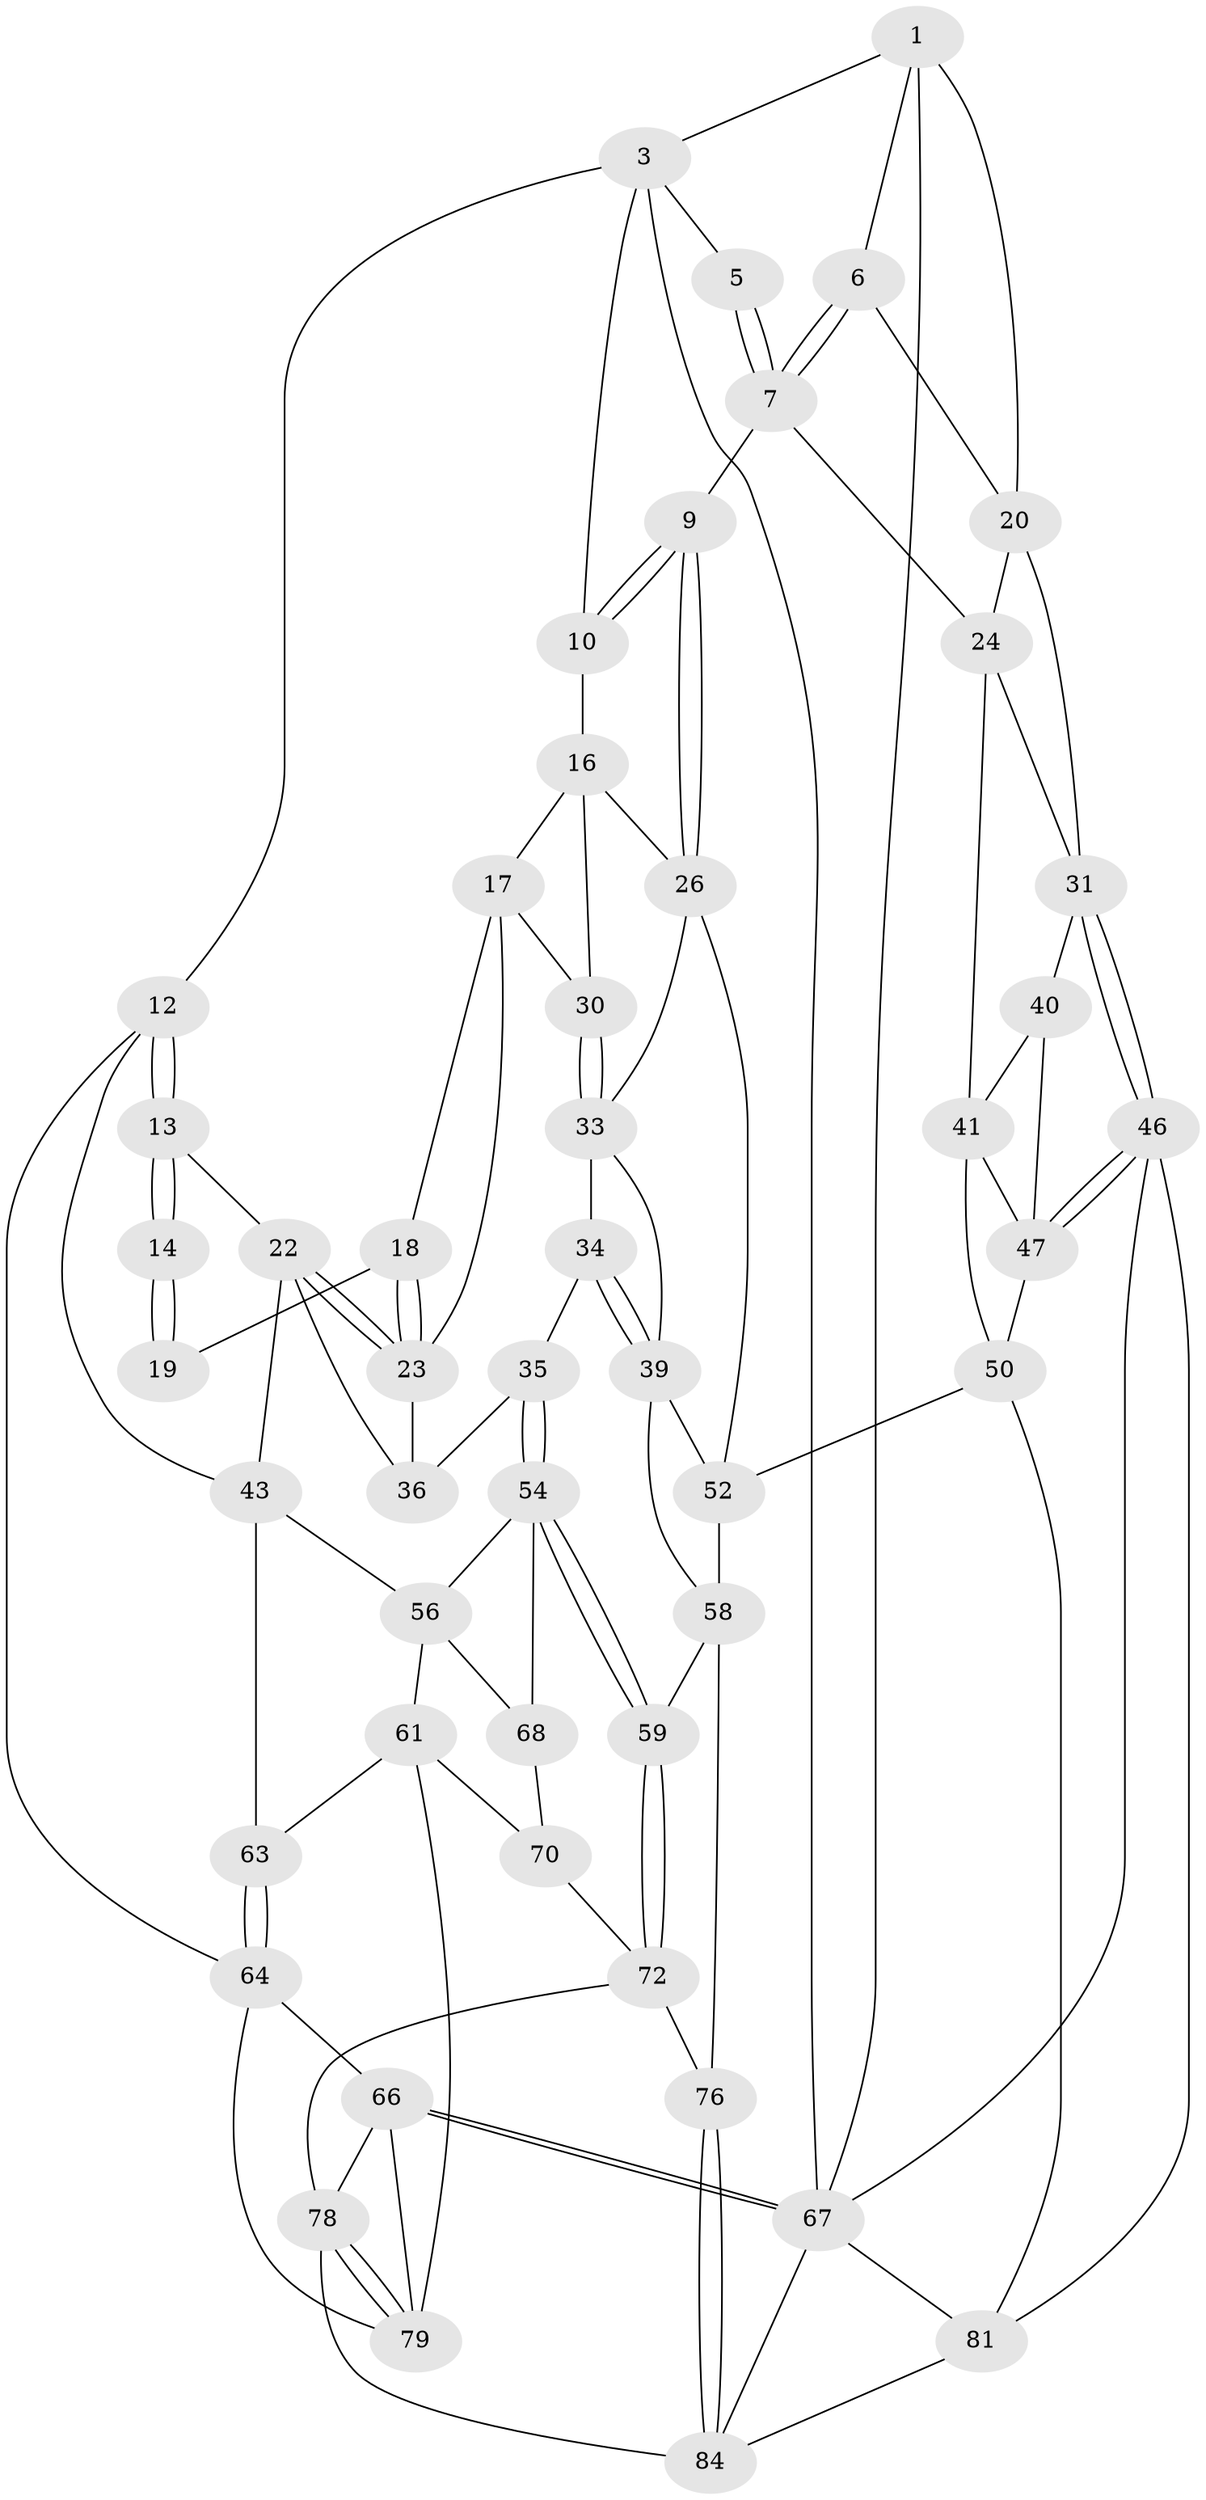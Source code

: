 // Generated by graph-tools (version 1.1) at 2025/52/02/27/25 19:52:40]
// undirected, 50 vertices, 111 edges
graph export_dot {
graph [start="1"]
  node [color=gray90,style=filled];
  1 [pos="+1+0",super="+2"];
  3 [pos="+0+0",super="+4"];
  5 [pos="+0.8507053358537713+0"];
  6 [pos="+0.8702771230127118+0.20084485148611034"];
  7 [pos="+0.7477095344045422+0.2325380530964824",super="+8"];
  9 [pos="+0.664457395961564+0.30567160139914484"];
  10 [pos="+0.5542888829349035+0.1884338565499354",super="+11"];
  12 [pos="+0+0.08829145391386745",super="+45"];
  13 [pos="+0+0.15388815976292158"];
  14 [pos="+0+0.15008659172654804",super="+15"];
  16 [pos="+0.40995550096997285+0.28801677328345854",super="+27"];
  17 [pos="+0.3453473822782806+0.27744963312806886",super="+28"];
  18 [pos="+0.32419416746629043+0.23588876185956778"];
  19 [pos="+0.33273259537611827+0.19756787606907003"];
  20 [pos="+1+0.15632240818060347",super="+21"];
  22 [pos="+0+0.1591192824868033",super="+42"];
  23 [pos="+0.1473034610278946+0.2677441132203939",super="+29"];
  24 [pos="+0.901196205440714+0.32182147863214494",super="+25"];
  26 [pos="+0.5968856579776445+0.388942030448441",super="+37"];
  30 [pos="+0.39291536747761635+0.39205778596351765"];
  31 [pos="+1+0.41291761367237917",super="+32"];
  33 [pos="+0.39267215683129925+0.39383262401932034",super="+38"];
  34 [pos="+0.3345031283233965+0.4092234350128138"];
  35 [pos="+0.2569457162878574+0.41055410711361845"];
  36 [pos="+0.2545457842400615+0.40718264541846244"];
  39 [pos="+0.3913162303197853+0.4909348935978524",super="+57"];
  40 [pos="+0.8985082696285583+0.4444591394740658"];
  41 [pos="+0.7715945988049212+0.39032948350724084",super="+49"];
  43 [pos="+0.12831170120586488+0.4646867307878019",super="+44"];
  46 [pos="+1+0.6176000044791384",super="+74"];
  47 [pos="+0.988612869796702+0.5829516939988806",super="+48"];
  50 [pos="+0.7776600372268696+0.6236836798484883",super="+51"];
  52 [pos="+0.6253918352556049+0.722074911045243",super="+53"];
  54 [pos="+0.28582210441424477+0.5203786918239192",super="+55"];
  56 [pos="+0.13205275953555942+0.4731815997518895",super="+60"];
  58 [pos="+0.36987498359484583+0.5547348380754838",super="+75"];
  59 [pos="+0.3250035354912926+0.5521850888010236"];
  61 [pos="+0.06855450016460991+0.5978006836556186",super="+62"];
  63 [pos="+0.04362731380203962+0.5930132462327058"];
  64 [pos="+0+0.6236760091213323",super="+65"];
  66 [pos="+0+0.8337665820372289",super="+83"];
  67 [pos="+0+1",super="+73"];
  68 [pos="+0.1978910575281171+0.5547762763986694",super="+69"];
  70 [pos="+0.1492230090193849+0.6319797488134332",super="+71"];
  72 [pos="+0.22443913686083578+0.7215623949533387",super="+77"];
  76 [pos="+0.3290835155419445+0.8004448674677141"];
  78 [pos="+0.17475550414206964+0.7438215706412167",super="+82"];
  79 [pos="+0.08252868951630878+0.7253132006636963",super="+80"];
  81 [pos="+0.6814099120049452+0.7723862774696787",super="+86"];
  84 [pos="+0.29696936871519825+1",super="+85"];
  1 -- 6;
  1 -- 3;
  1 -- 20;
  1 -- 67;
  3 -- 12;
  3 -- 67;
  3 -- 10;
  3 -- 5;
  5 -- 7;
  5 -- 7;
  6 -- 7;
  6 -- 7;
  6 -- 20;
  7 -- 24;
  7 -- 9;
  9 -- 10;
  9 -- 10;
  9 -- 26;
  9 -- 26;
  10 -- 16;
  12 -- 13;
  12 -- 13;
  12 -- 64;
  12 -- 43;
  13 -- 14;
  13 -- 14;
  13 -- 22;
  14 -- 19 [weight=2];
  14 -- 19;
  16 -- 17;
  16 -- 26;
  16 -- 30;
  17 -- 18;
  17 -- 30;
  17 -- 23;
  18 -- 19;
  18 -- 23;
  18 -- 23;
  20 -- 31;
  20 -- 24;
  22 -- 23;
  22 -- 23;
  22 -- 43;
  22 -- 36;
  23 -- 36;
  24 -- 31;
  24 -- 41;
  26 -- 33;
  26 -- 52;
  30 -- 33;
  30 -- 33;
  31 -- 46;
  31 -- 46;
  31 -- 40;
  33 -- 34;
  33 -- 39;
  34 -- 35;
  34 -- 39;
  34 -- 39;
  35 -- 36;
  35 -- 54;
  35 -- 54;
  39 -- 58;
  39 -- 52;
  40 -- 41;
  40 -- 47;
  41 -- 50;
  41 -- 47;
  43 -- 56;
  43 -- 63;
  46 -- 47;
  46 -- 47;
  46 -- 81;
  46 -- 67;
  47 -- 50;
  50 -- 81;
  50 -- 52;
  52 -- 58;
  54 -- 59;
  54 -- 59;
  54 -- 56;
  54 -- 68;
  56 -- 68;
  56 -- 61;
  58 -- 59;
  58 -- 76;
  59 -- 72;
  59 -- 72;
  61 -- 70;
  61 -- 63;
  61 -- 79;
  63 -- 64;
  63 -- 64;
  64 -- 66;
  64 -- 79;
  66 -- 67;
  66 -- 67;
  66 -- 78;
  66 -- 79;
  67 -- 81;
  67 -- 84;
  68 -- 70 [weight=2];
  70 -- 72;
  72 -- 76;
  72 -- 78;
  76 -- 84;
  76 -- 84;
  78 -- 79;
  78 -- 79;
  78 -- 84;
  81 -- 84;
}
